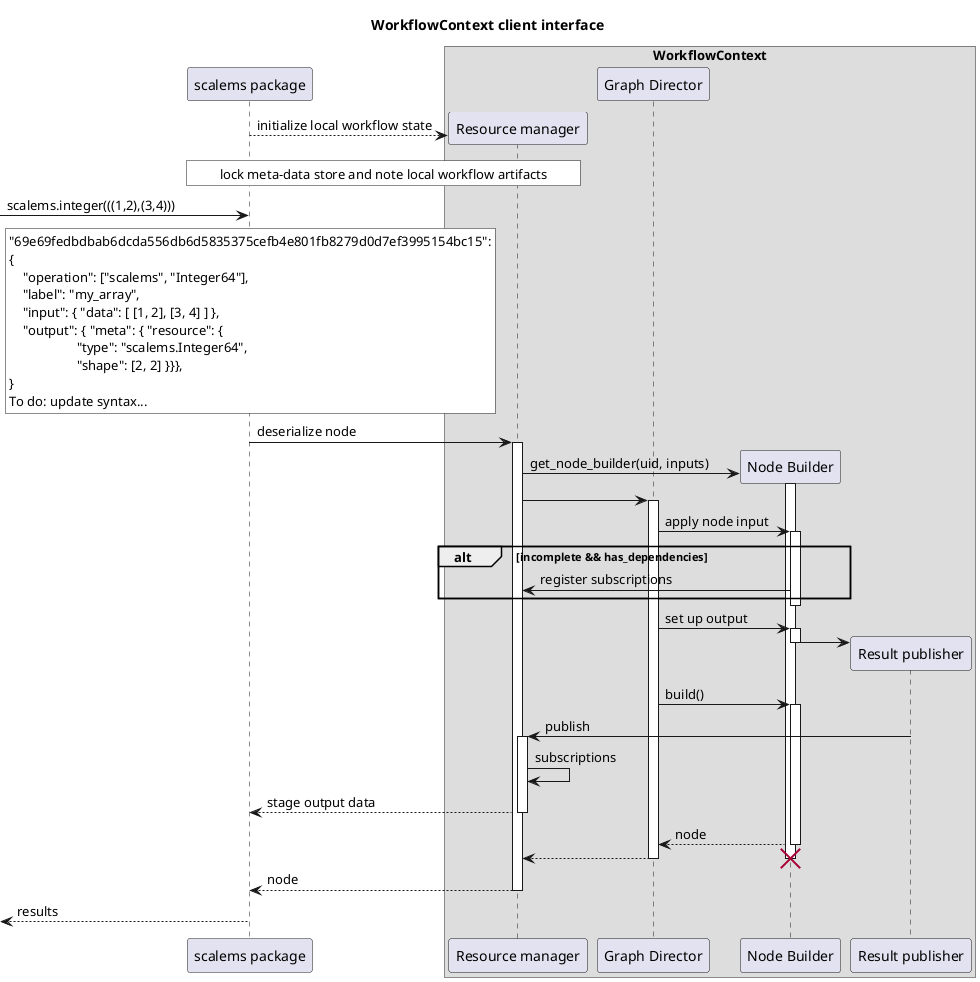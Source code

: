 @startuml
title WorkflowContext client interface

participant "scalems package" as framework

box "WorkflowContext"
participant "Resource manager" as context
participant "Graph Director" as node_director
participant "Node Builder" as node_builder
participant "Result publisher" as publisher
end box


   framework --> context **: initialize local workflow state

   rnote over framework, context #FFFFFF
   lock meta-data store and note local workflow artifacts
   endrnote

-> framework: scalems.integer(((1,2),(3,4)))

    rnote over framework #FFFFFF
    "69e69fedbdbab6dcda556db6d5835375cefb4e801fb8279d0d7ef3995154bc15":
    {
        "operation": ["scalems", "Integer64"],
        "label": "my_array",
        "input": { "data": [ [1, 2], [3, 4] ] },
        "output": { "meta": { "resource": {
                        "type": "scalems.Integer64",
                        "shape": [2, 2] }}},
    }
    To do: update syntax...
    endrnote


   framework -> context ++: deserialize node


    context -> node_builder **: get_node_builder(uid, inputs)
    activate node_builder
    context -> node_director ++

    node_director -> node_builder: apply node input
    activate node_builder

    alt incomplete && has_dependencies
        node_builder -> context: register subscriptions
    end
    deactivate node_builder

    node_director -> node_builder ++: set up output
    node_builder -> publisher **
    deactivate node_builder

    node_director -> node_builder ++: build()

    publisher -> context: publish
    activate context
    context -> context: subscriptions
    framework <-- context: stage output data
    deactivate context
    deactivate publisher

    node_director <-- node_builder --: node
    context <-- node_director --
    destroy node_builder
    framework <-- context: node
    deactivate context

    [<-- framework: results

@enduml
